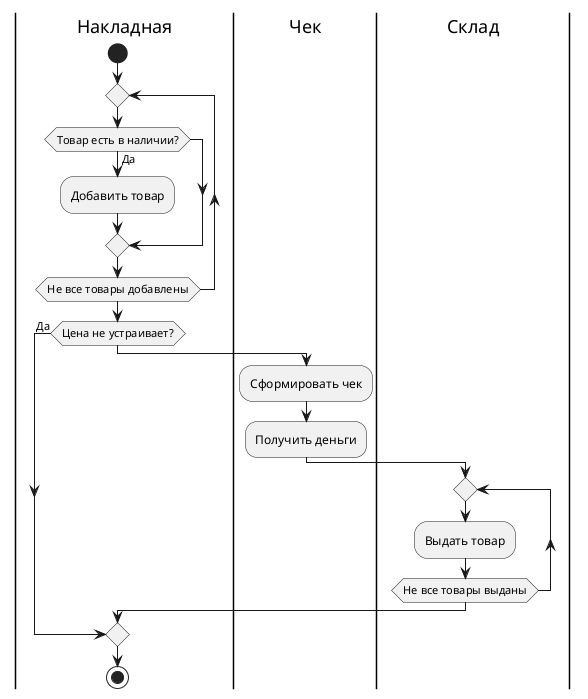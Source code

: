 @startuml

|Накладная|
|Чек|
|Склад|



|Накладная|
start
repeat
    if (Товар есть в наличии?) then (Да)
        :Добавить товар;
    endif
repeat while (Не все товары добавлены)
if (Цена не устраивает?) then (Да)
else
    |Чек|
    :Сформировать чек;
    :Получить деньги;

    |Склад|
    repeat
        :Выдать товар;
    repeat while (Не все товары выданы)
    |Накладная|
endif

stop


@enduml